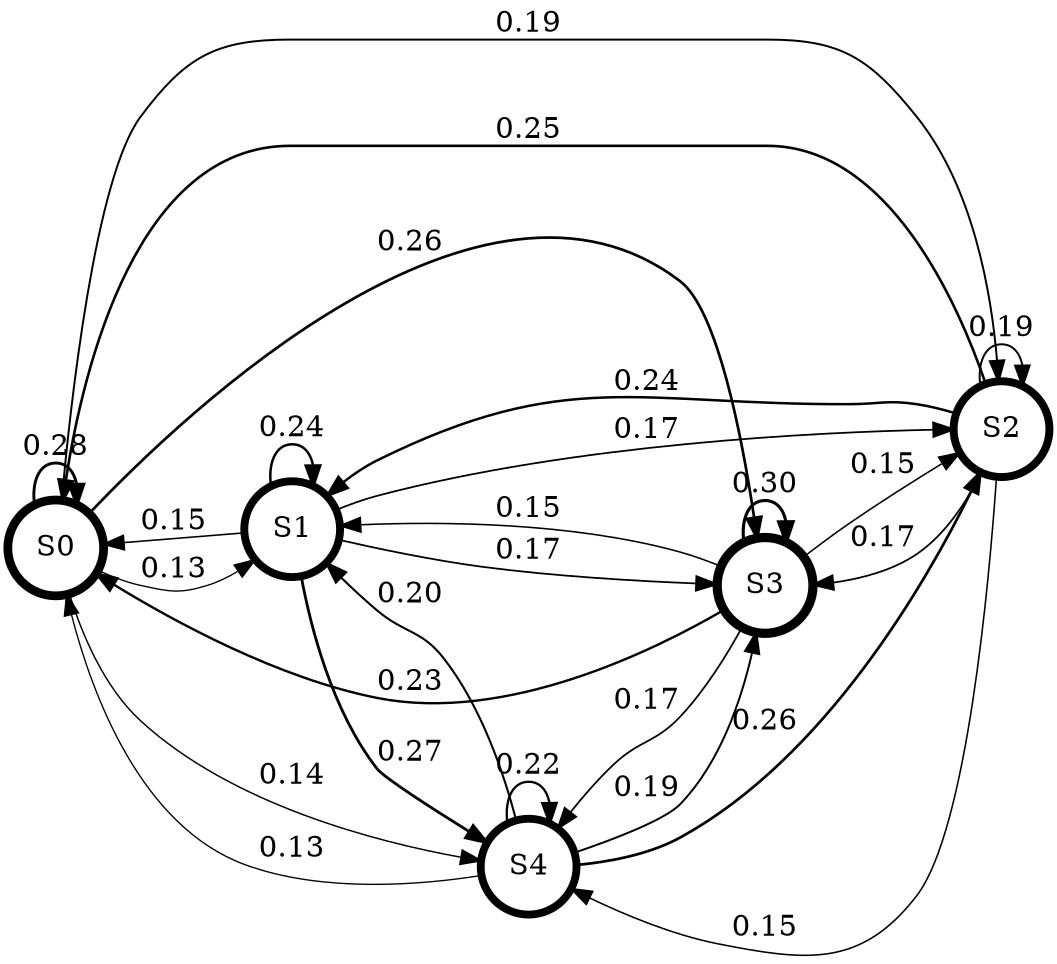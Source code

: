digraph MarkovChain {
    rankdir=LR;
    node [shape=circle];
    S0[label="S0", penwidth=4.20707];
    S1[label="S1", penwidth=3.78796];
    S2[label="S2", penwidth=3.81057];
    S3[label="S3", penwidth=4.4298];
    S4[label="S4", penwidth=3.7646];
    S0 -> S0 [label="0.28", penwidth=1.40];
    S0 -> S1 [label="0.13", penwidth=0.65];
    S0 -> S2 [label="0.19", penwidth=0.95];
    S0 -> S3 [label="0.26", penwidth=1.30];
    S0 -> S4 [label="0.14", penwidth=0.70];
    S1 -> S0 [label="0.15", penwidth=0.75];
    S1 -> S1 [label="0.24", penwidth=1.20];
    S1 -> S2 [label="0.17", penwidth=0.85];
    S1 -> S3 [label="0.17", penwidth=0.85];
    S1 -> S4 [label="0.27", penwidth=1.35];
    S2 -> S0 [label="0.25", penwidth=1.25];
    S2 -> S1 [label="0.24", penwidth=1.20];
    S2 -> S2 [label="0.19", penwidth=0.95];
    S2 -> S3 [label="0.17", penwidth=0.85];
    S2 -> S4 [label="0.15", penwidth=0.75];
    S3 -> S0 [label="0.23", penwidth=1.15];
    S3 -> S1 [label="0.15", penwidth=0.75];
    S3 -> S2 [label="0.15", penwidth=0.75];
    S3 -> S3 [label="0.30", penwidth=1.50];
    S3 -> S4 [label="0.17", penwidth=0.85];
    S4 -> S0 [label="0.13", penwidth=0.65];
    S4 -> S1 [label="0.20", penwidth=1.00];
    S4 -> S2 [label="0.26", penwidth=1.30];
    S4 -> S3 [label="0.19", penwidth=0.95];
    S4 -> S4 [label="0.22", penwidth=1.10];
}
